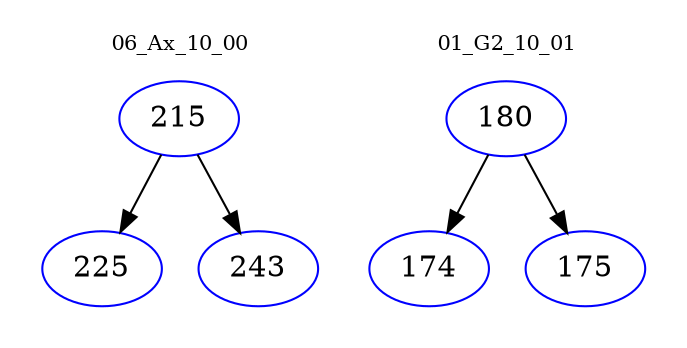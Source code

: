 digraph{
subgraph cluster_0 {
color = white
label = "06_Ax_10_00";
fontsize=10;
T0_215 [label="215", color="blue"]
T0_215 -> T0_225 [color="black"]
T0_225 [label="225", color="blue"]
T0_215 -> T0_243 [color="black"]
T0_243 [label="243", color="blue"]
}
subgraph cluster_1 {
color = white
label = "01_G2_10_01";
fontsize=10;
T1_180 [label="180", color="blue"]
T1_180 -> T1_174 [color="black"]
T1_174 [label="174", color="blue"]
T1_180 -> T1_175 [color="black"]
T1_175 [label="175", color="blue"]
}
}

